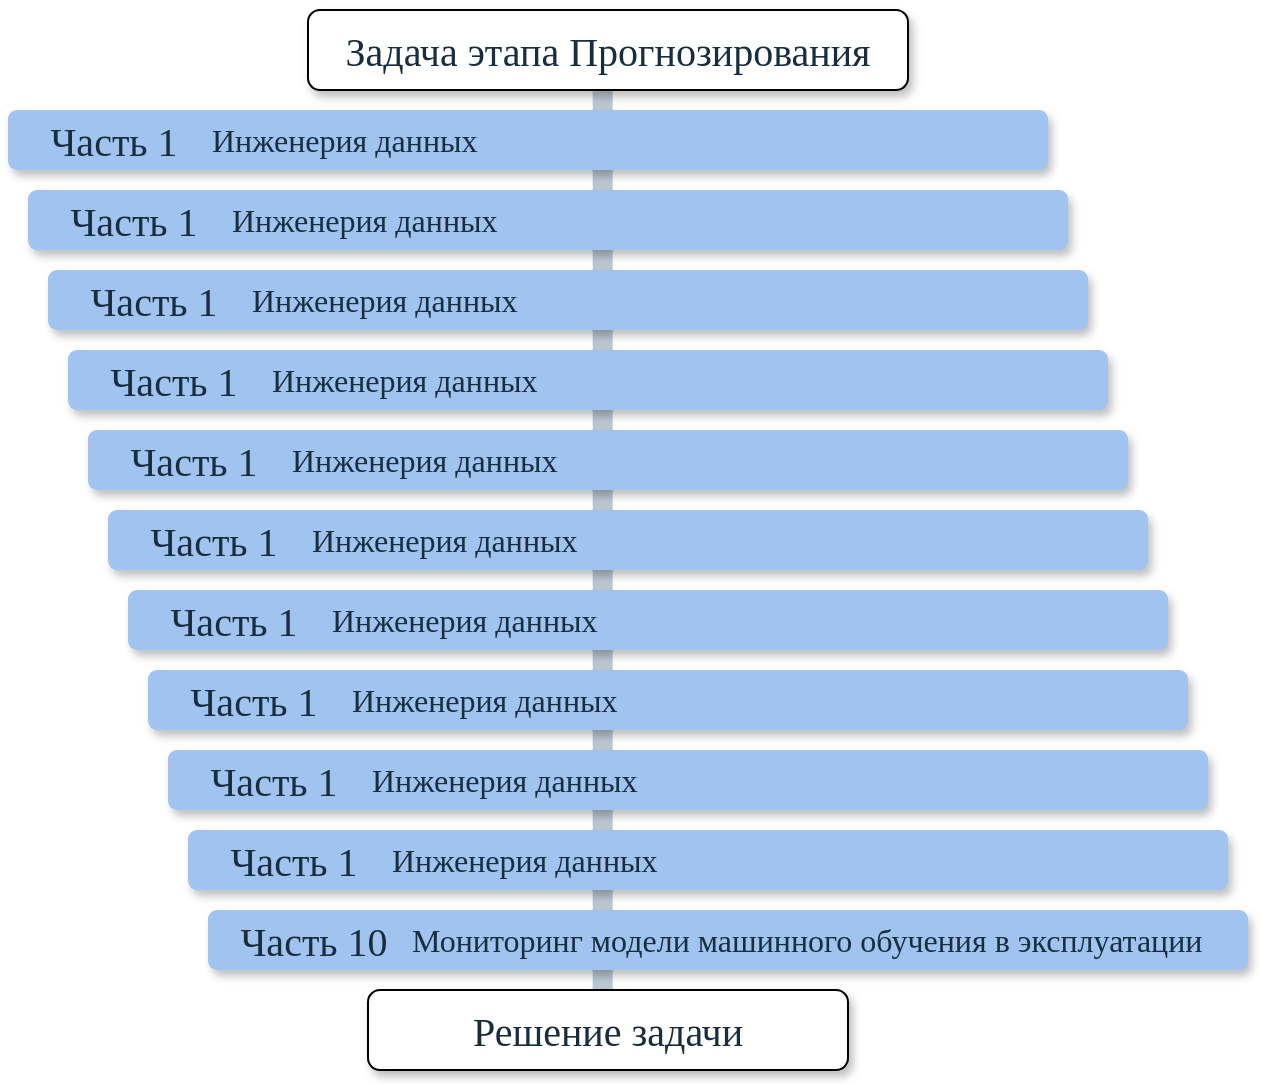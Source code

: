 <mxfile version="22.0.8" type="github">
  <diagram name="Page-1" id="fbcf5db9-b524-4cd4-e4f3-379dc89c3999">
    <mxGraphModel dx="1420" dy="744" grid="1" gridSize="10" guides="0" tooltips="1" connect="1" arrows="1" fold="1" page="1" pageScale="1" pageWidth="850" pageHeight="1100" background="none" math="0" shadow="0">
      <root>
        <mxCell id="0" />
        <mxCell id="1" parent="0" />
        <mxCell id="2a0f93b5c73ef8e7-1" value="" style="line;strokeWidth=10;direction=south;html=1;fillColor=none;fontSize=13;fontColor=#182E3E;align=center;strokeColor=#BAC8D3;labelBackgroundColor=none;" parent="1" vertex="1">
          <mxGeometry x="413.39" y="118.11" width="7.87" height="461.89" as="geometry" />
        </mxCell>
        <mxCell id="FrcaDq-RCSq2BCNXma5n-4" value="" style="rounded=1;whiteSpace=wrap;html=1;strokeColor=none;strokeWidth=1;fillColor=#A1C3F0;fontSize=13;fontColor=#182E3E;align=center;gradientDirection=east;verticalAlign=top;shadow=1;labelBackgroundColor=none;" vertex="1" parent="1">
          <mxGeometry x="220" y="530" width="520" height="30" as="geometry" />
        </mxCell>
        <mxCell id="FrcaDq-RCSq2BCNXma5n-5" value="Часть 10" style="text;html=1;strokeColor=none;fillColor=none;align=center;verticalAlign=middle;whiteSpace=wrap;fontSize=20;fontColor=#182E3E;labelBackgroundColor=none;fontFamily=Calibri;" vertex="1" parent="1">
          <mxGeometry x="230" y="537.5" width="86" height="15" as="geometry" />
        </mxCell>
        <mxCell id="FrcaDq-RCSq2BCNXma5n-6" value="Мониторинг модели машинного обучения в эксплуатации" style="text;strokeColor=none;align=left;fillColor=none;html=1;verticalAlign=middle;whiteSpace=wrap;rounded=0;fontColor=#182E3E;fontFamily=Calibri;fontSize=16;" vertex="1" parent="1">
          <mxGeometry x="320" y="530" width="416" height="30" as="geometry" />
        </mxCell>
        <mxCell id="FrcaDq-RCSq2BCNXma5n-13" value="" style="rounded=1;whiteSpace=wrap;html=1;strokeColor=none;strokeWidth=1;fillColor=#A1C3F0;fontSize=13;fontColor=#182E3E;align=center;gradientDirection=east;verticalAlign=top;shadow=1;labelBackgroundColor=none;" vertex="1" parent="1">
          <mxGeometry x="120" y="130" width="520" height="30" as="geometry" />
        </mxCell>
        <mxCell id="FrcaDq-RCSq2BCNXma5n-14" value="Часть 1" style="text;html=1;strokeColor=none;fillColor=none;align=center;verticalAlign=middle;whiteSpace=wrap;fontSize=20;fontColor=#182E3E;labelBackgroundColor=none;fontFamily=Calibri;" vertex="1" parent="1">
          <mxGeometry x="130" y="137.5" width="86" height="15" as="geometry" />
        </mxCell>
        <mxCell id="FrcaDq-RCSq2BCNXma5n-15" value="Инженерия данных" style="text;strokeColor=none;align=left;fillColor=none;html=1;verticalAlign=middle;whiteSpace=wrap;rounded=0;fontColor=#182E3E;fontFamily=Calibri;fontSize=16;" vertex="1" parent="1">
          <mxGeometry x="220" y="130" width="416" height="30" as="geometry" />
        </mxCell>
        <mxCell id="FrcaDq-RCSq2BCNXma5n-16" value="" style="rounded=1;whiteSpace=wrap;html=1;strokeColor=none;strokeWidth=1;fillColor=#A1C3F0;fontSize=13;fontColor=#182E3E;align=center;gradientDirection=east;verticalAlign=top;shadow=1;labelBackgroundColor=none;" vertex="1" parent="1">
          <mxGeometry x="130" y="170" width="520" height="30" as="geometry" />
        </mxCell>
        <mxCell id="FrcaDq-RCSq2BCNXma5n-17" value="Часть 1" style="text;html=1;strokeColor=none;fillColor=none;align=center;verticalAlign=middle;whiteSpace=wrap;fontSize=20;fontColor=#182E3E;labelBackgroundColor=none;fontFamily=Calibri;" vertex="1" parent="1">
          <mxGeometry x="140" y="177.5" width="86" height="15" as="geometry" />
        </mxCell>
        <mxCell id="FrcaDq-RCSq2BCNXma5n-18" value="Инженерия данных" style="text;strokeColor=none;align=left;fillColor=none;html=1;verticalAlign=middle;whiteSpace=wrap;rounded=0;fontColor=#182E3E;fontFamily=Calibri;fontSize=16;" vertex="1" parent="1">
          <mxGeometry x="230" y="170" width="416" height="30" as="geometry" />
        </mxCell>
        <mxCell id="FrcaDq-RCSq2BCNXma5n-19" value="" style="rounded=1;whiteSpace=wrap;html=1;strokeColor=none;strokeWidth=1;fillColor=#A1C3F0;fontSize=13;fontColor=#182E3E;align=center;gradientDirection=east;verticalAlign=top;shadow=1;labelBackgroundColor=none;" vertex="1" parent="1">
          <mxGeometry x="140" y="210" width="520" height="30" as="geometry" />
        </mxCell>
        <mxCell id="FrcaDq-RCSq2BCNXma5n-20" value="Часть 1" style="text;html=1;strokeColor=none;fillColor=none;align=center;verticalAlign=middle;whiteSpace=wrap;fontSize=20;fontColor=#182E3E;labelBackgroundColor=none;fontFamily=Calibri;" vertex="1" parent="1">
          <mxGeometry x="150" y="217.5" width="86" height="15" as="geometry" />
        </mxCell>
        <mxCell id="FrcaDq-RCSq2BCNXma5n-21" value="Инженерия данных" style="text;strokeColor=none;align=left;fillColor=none;html=1;verticalAlign=middle;whiteSpace=wrap;rounded=0;fontColor=#182E3E;fontFamily=Calibri;fontSize=16;" vertex="1" parent="1">
          <mxGeometry x="240" y="210" width="416" height="30" as="geometry" />
        </mxCell>
        <mxCell id="FrcaDq-RCSq2BCNXma5n-22" value="" style="rounded=1;whiteSpace=wrap;html=1;strokeColor=none;strokeWidth=1;fillColor=#A1C3F0;fontSize=13;fontColor=#182E3E;align=center;gradientDirection=east;verticalAlign=top;shadow=1;labelBackgroundColor=none;" vertex="1" parent="1">
          <mxGeometry x="150" y="250" width="520" height="30" as="geometry" />
        </mxCell>
        <mxCell id="FrcaDq-RCSq2BCNXma5n-23" value="Часть 1" style="text;html=1;strokeColor=none;fillColor=none;align=center;verticalAlign=middle;whiteSpace=wrap;fontSize=20;fontColor=#182E3E;labelBackgroundColor=none;fontFamily=Calibri;" vertex="1" parent="1">
          <mxGeometry x="160" y="257.5" width="86" height="15" as="geometry" />
        </mxCell>
        <mxCell id="FrcaDq-RCSq2BCNXma5n-24" value="Инженерия данных" style="text;strokeColor=none;align=left;fillColor=none;html=1;verticalAlign=middle;whiteSpace=wrap;rounded=0;fontColor=#182E3E;fontFamily=Calibri;fontSize=16;" vertex="1" parent="1">
          <mxGeometry x="250" y="250" width="416" height="30" as="geometry" />
        </mxCell>
        <mxCell id="FrcaDq-RCSq2BCNXma5n-25" value="" style="rounded=1;whiteSpace=wrap;html=1;strokeColor=none;strokeWidth=1;fillColor=#A1C3F0;fontSize=13;fontColor=#182E3E;align=center;gradientDirection=east;verticalAlign=top;shadow=1;labelBackgroundColor=none;" vertex="1" parent="1">
          <mxGeometry x="160" y="290" width="520" height="30" as="geometry" />
        </mxCell>
        <mxCell id="FrcaDq-RCSq2BCNXma5n-26" value="Часть 1" style="text;html=1;strokeColor=none;fillColor=none;align=center;verticalAlign=middle;whiteSpace=wrap;fontSize=20;fontColor=#182E3E;labelBackgroundColor=none;fontFamily=Calibri;" vertex="1" parent="1">
          <mxGeometry x="170" y="297.5" width="86" height="15" as="geometry" />
        </mxCell>
        <mxCell id="FrcaDq-RCSq2BCNXma5n-27" value="Инженерия данных" style="text;strokeColor=none;align=left;fillColor=none;html=1;verticalAlign=middle;whiteSpace=wrap;rounded=0;fontColor=#182E3E;fontFamily=Calibri;fontSize=16;" vertex="1" parent="1">
          <mxGeometry x="260" y="290" width="416" height="30" as="geometry" />
        </mxCell>
        <mxCell id="FrcaDq-RCSq2BCNXma5n-28" value="" style="rounded=1;whiteSpace=wrap;html=1;strokeColor=none;strokeWidth=1;fillColor=#A1C3F0;fontSize=13;fontColor=#182E3E;align=center;gradientDirection=east;verticalAlign=top;shadow=1;labelBackgroundColor=none;" vertex="1" parent="1">
          <mxGeometry x="170" y="330" width="520" height="30" as="geometry" />
        </mxCell>
        <mxCell id="FrcaDq-RCSq2BCNXma5n-29" value="Часть 1" style="text;html=1;strokeColor=none;fillColor=none;align=center;verticalAlign=middle;whiteSpace=wrap;fontSize=20;fontColor=#182E3E;labelBackgroundColor=none;fontFamily=Calibri;" vertex="1" parent="1">
          <mxGeometry x="180" y="337.5" width="86" height="15" as="geometry" />
        </mxCell>
        <mxCell id="FrcaDq-RCSq2BCNXma5n-30" value="Инженерия данных" style="text;strokeColor=none;align=left;fillColor=none;html=1;verticalAlign=middle;whiteSpace=wrap;rounded=0;fontColor=#182E3E;fontFamily=Calibri;fontSize=16;" vertex="1" parent="1">
          <mxGeometry x="270" y="330" width="416" height="30" as="geometry" />
        </mxCell>
        <mxCell id="FrcaDq-RCSq2BCNXma5n-31" value="" style="rounded=1;whiteSpace=wrap;html=1;strokeColor=none;strokeWidth=1;fillColor=#A1C3F0;fontSize=13;fontColor=#182E3E;align=center;gradientDirection=east;verticalAlign=top;shadow=1;labelBackgroundColor=none;" vertex="1" parent="1">
          <mxGeometry x="180" y="370" width="520" height="30" as="geometry" />
        </mxCell>
        <mxCell id="FrcaDq-RCSq2BCNXma5n-32" value="Часть 1" style="text;html=1;strokeColor=none;fillColor=none;align=center;verticalAlign=middle;whiteSpace=wrap;fontSize=20;fontColor=#182E3E;labelBackgroundColor=none;fontFamily=Calibri;" vertex="1" parent="1">
          <mxGeometry x="190" y="377.5" width="86" height="15" as="geometry" />
        </mxCell>
        <mxCell id="FrcaDq-RCSq2BCNXma5n-33" value="Инженерия данных" style="text;strokeColor=none;align=left;fillColor=none;html=1;verticalAlign=middle;whiteSpace=wrap;rounded=0;fontColor=#182E3E;fontFamily=Calibri;fontSize=16;" vertex="1" parent="1">
          <mxGeometry x="280" y="370" width="416" height="30" as="geometry" />
        </mxCell>
        <mxCell id="FrcaDq-RCSq2BCNXma5n-34" value="" style="rounded=1;whiteSpace=wrap;html=1;strokeColor=none;strokeWidth=1;fillColor=#A1C3F0;fontSize=13;fontColor=#182E3E;align=center;gradientDirection=east;verticalAlign=top;shadow=1;labelBackgroundColor=none;" vertex="1" parent="1">
          <mxGeometry x="190" y="410" width="520" height="30" as="geometry" />
        </mxCell>
        <mxCell id="FrcaDq-RCSq2BCNXma5n-35" value="Часть 1" style="text;html=1;strokeColor=none;fillColor=none;align=center;verticalAlign=middle;whiteSpace=wrap;fontSize=20;fontColor=#182E3E;labelBackgroundColor=none;fontFamily=Calibri;" vertex="1" parent="1">
          <mxGeometry x="200" y="417.5" width="86" height="15" as="geometry" />
        </mxCell>
        <mxCell id="FrcaDq-RCSq2BCNXma5n-36" value="Инженерия данных" style="text;strokeColor=none;align=left;fillColor=none;html=1;verticalAlign=middle;whiteSpace=wrap;rounded=0;fontColor=#182E3E;fontFamily=Calibri;fontSize=16;" vertex="1" parent="1">
          <mxGeometry x="290" y="410" width="416" height="30" as="geometry" />
        </mxCell>
        <mxCell id="FrcaDq-RCSq2BCNXma5n-37" value="" style="rounded=1;whiteSpace=wrap;html=1;strokeColor=none;strokeWidth=1;fillColor=#A1C3F0;fontSize=13;fontColor=#182E3E;align=center;gradientDirection=east;verticalAlign=top;shadow=1;labelBackgroundColor=none;" vertex="1" parent="1">
          <mxGeometry x="200" y="450" width="520" height="30" as="geometry" />
        </mxCell>
        <mxCell id="FrcaDq-RCSq2BCNXma5n-38" value="Часть 1" style="text;html=1;strokeColor=none;fillColor=none;align=center;verticalAlign=middle;whiteSpace=wrap;fontSize=20;fontColor=#182E3E;labelBackgroundColor=none;fontFamily=Calibri;" vertex="1" parent="1">
          <mxGeometry x="210" y="457.5" width="86" height="15" as="geometry" />
        </mxCell>
        <mxCell id="FrcaDq-RCSq2BCNXma5n-39" value="Инженерия данных" style="text;strokeColor=none;align=left;fillColor=none;html=1;verticalAlign=middle;whiteSpace=wrap;rounded=0;fontColor=#182E3E;fontFamily=Calibri;fontSize=16;" vertex="1" parent="1">
          <mxGeometry x="300" y="450" width="416" height="30" as="geometry" />
        </mxCell>
        <mxCell id="FrcaDq-RCSq2BCNXma5n-40" value="" style="rounded=1;whiteSpace=wrap;html=1;strokeColor=none;strokeWidth=1;fillColor=#A1C3F0;fontSize=13;fontColor=#182E3E;align=center;gradientDirection=east;verticalAlign=top;shadow=1;labelBackgroundColor=none;" vertex="1" parent="1">
          <mxGeometry x="210" y="490" width="520" height="30" as="geometry" />
        </mxCell>
        <mxCell id="FrcaDq-RCSq2BCNXma5n-41" value="Часть 1" style="text;html=1;strokeColor=none;fillColor=none;align=center;verticalAlign=middle;whiteSpace=wrap;fontSize=20;fontColor=#182E3E;labelBackgroundColor=none;fontFamily=Calibri;" vertex="1" parent="1">
          <mxGeometry x="220" y="497.5" width="86" height="15" as="geometry" />
        </mxCell>
        <mxCell id="FrcaDq-RCSq2BCNXma5n-42" value="Инженерия данных" style="text;strokeColor=none;align=left;fillColor=none;html=1;verticalAlign=middle;whiteSpace=wrap;rounded=0;fontColor=#182E3E;fontFamily=Calibri;fontSize=16;" vertex="1" parent="1">
          <mxGeometry x="310" y="490" width="416" height="30" as="geometry" />
        </mxCell>
        <mxCell id="FrcaDq-RCSq2BCNXma5n-45" value="" style="rounded=1;whiteSpace=wrap;html=1;strokeColor=default;strokeWidth=1;fillColor=default;fontSize=13;fontColor=#182E3E;align=center;gradientDirection=east;verticalAlign=top;shadow=1;labelBackgroundColor=none;" vertex="1" parent="1">
          <mxGeometry x="270" y="80" width="300" height="40" as="geometry" />
        </mxCell>
        <mxCell id="FrcaDq-RCSq2BCNXma5n-46" value="Задача этапа Прогнозирования" style="text;html=1;strokeColor=none;fillColor=none;align=center;verticalAlign=middle;whiteSpace=wrap;fontSize=20;fontColor=#182E3E;labelBackgroundColor=none;fontFamily=Calibri;" vertex="1" parent="1">
          <mxGeometry x="260" y="80" width="320" height="40" as="geometry" />
        </mxCell>
        <mxCell id="FrcaDq-RCSq2BCNXma5n-53" value="" style="rounded=1;whiteSpace=wrap;html=1;strokeColor=default;strokeWidth=1;fillColor=default;fontSize=13;fontColor=#182E3E;align=center;gradientDirection=east;verticalAlign=top;shadow=1;labelBackgroundColor=none;" vertex="1" parent="1">
          <mxGeometry x="300" y="570" width="240" height="40" as="geometry" />
        </mxCell>
        <mxCell id="FrcaDq-RCSq2BCNXma5n-54" value="Решение задачи" style="text;html=1;strokeColor=none;fillColor=none;align=center;verticalAlign=middle;whiteSpace=wrap;fontSize=20;fontColor=#182E3E;labelBackgroundColor=none;fontFamily=Calibri;" vertex="1" parent="1">
          <mxGeometry x="310" y="570" width="220" height="40" as="geometry" />
        </mxCell>
      </root>
    </mxGraphModel>
  </diagram>
</mxfile>
